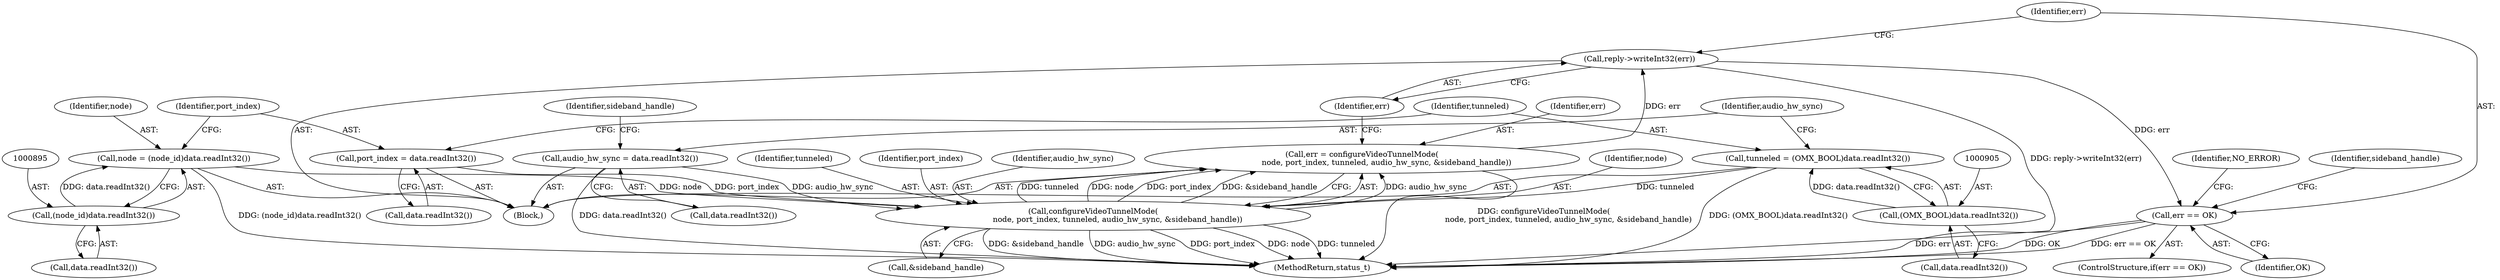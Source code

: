 digraph "0_Android_8d87321b704cb3f88e8cae668937d001fd63d5e3@API" {
"1000925" [label="(Call,reply->writeInt32(err))"];
"1000916" [label="(Call,err = configureVideoTunnelMode(\n                    node, port_index, tunneled, audio_hw_sync, &sideband_handle))"];
"1000918" [label="(Call,configureVideoTunnelMode(\n                    node, port_index, tunneled, audio_hw_sync, &sideband_handle))"];
"1000892" [label="(Call,node = (node_id)data.readInt32())"];
"1000894" [label="(Call,(node_id)data.readInt32())"];
"1000898" [label="(Call,port_index = data.readInt32())"];
"1000902" [label="(Call,tunneled = (OMX_BOOL)data.readInt32())"];
"1000904" [label="(Call,(OMX_BOOL)data.readInt32())"];
"1000908" [label="(Call,audio_hw_sync = data.readInt32())"];
"1000928" [label="(Call,err == OK)"];
"1001207" [label="(MethodReturn,status_t)"];
"1000918" [label="(Call,configureVideoTunnelMode(\n                    node, port_index, tunneled, audio_hw_sync, &sideband_handle))"];
"1000904" [label="(Call,(OMX_BOOL)data.readInt32())"];
"1000935" [label="(Identifier,NO_ERROR)"];
"1000928" [label="(Call,err == OK)"];
"1000925" [label="(Call,reply->writeInt32(err))"];
"1000921" [label="(Identifier,tunneled)"];
"1000898" [label="(Call,port_index = data.readInt32())"];
"1000900" [label="(Call,data.readInt32())"];
"1000902" [label="(Call,tunneled = (OMX_BOOL)data.readInt32())"];
"1000886" [label="(Block,)"];
"1000930" [label="(Identifier,OK)"];
"1000929" [label="(Identifier,err)"];
"1000926" [label="(Identifier,err)"];
"1000910" [label="(Call,data.readInt32())"];
"1000894" [label="(Call,(node_id)data.readInt32())"];
"1000913" [label="(Identifier,sideband_handle)"];
"1000903" [label="(Identifier,tunneled)"];
"1000892" [label="(Call,node = (node_id)data.readInt32())"];
"1000916" [label="(Call,err = configureVideoTunnelMode(\n                    node, port_index, tunneled, audio_hw_sync, &sideband_handle))"];
"1000920" [label="(Identifier,port_index)"];
"1000906" [label="(Call,data.readInt32())"];
"1000917" [label="(Identifier,err)"];
"1000908" [label="(Call,audio_hw_sync = data.readInt32())"];
"1000896" [label="(Call,data.readInt32())"];
"1000893" [label="(Identifier,node)"];
"1000933" [label="(Identifier,sideband_handle)"];
"1000922" [label="(Identifier,audio_hw_sync)"];
"1000923" [label="(Call,&sideband_handle)"];
"1000899" [label="(Identifier,port_index)"];
"1000927" [label="(ControlStructure,if(err == OK))"];
"1000909" [label="(Identifier,audio_hw_sync)"];
"1000919" [label="(Identifier,node)"];
"1000925" -> "1000886"  [label="AST: "];
"1000925" -> "1000926"  [label="CFG: "];
"1000926" -> "1000925"  [label="AST: "];
"1000929" -> "1000925"  [label="CFG: "];
"1000925" -> "1001207"  [label="DDG: reply->writeInt32(err)"];
"1000916" -> "1000925"  [label="DDG: err"];
"1000925" -> "1000928"  [label="DDG: err"];
"1000916" -> "1000886"  [label="AST: "];
"1000916" -> "1000918"  [label="CFG: "];
"1000917" -> "1000916"  [label="AST: "];
"1000918" -> "1000916"  [label="AST: "];
"1000926" -> "1000916"  [label="CFG: "];
"1000916" -> "1001207"  [label="DDG: configureVideoTunnelMode(\n                    node, port_index, tunneled, audio_hw_sync, &sideband_handle)"];
"1000918" -> "1000916"  [label="DDG: audio_hw_sync"];
"1000918" -> "1000916"  [label="DDG: tunneled"];
"1000918" -> "1000916"  [label="DDG: node"];
"1000918" -> "1000916"  [label="DDG: port_index"];
"1000918" -> "1000916"  [label="DDG: &sideband_handle"];
"1000918" -> "1000923"  [label="CFG: "];
"1000919" -> "1000918"  [label="AST: "];
"1000920" -> "1000918"  [label="AST: "];
"1000921" -> "1000918"  [label="AST: "];
"1000922" -> "1000918"  [label="AST: "];
"1000923" -> "1000918"  [label="AST: "];
"1000918" -> "1001207"  [label="DDG: port_index"];
"1000918" -> "1001207"  [label="DDG: node"];
"1000918" -> "1001207"  [label="DDG: tunneled"];
"1000918" -> "1001207"  [label="DDG: &sideband_handle"];
"1000918" -> "1001207"  [label="DDG: audio_hw_sync"];
"1000892" -> "1000918"  [label="DDG: node"];
"1000898" -> "1000918"  [label="DDG: port_index"];
"1000902" -> "1000918"  [label="DDG: tunneled"];
"1000908" -> "1000918"  [label="DDG: audio_hw_sync"];
"1000892" -> "1000886"  [label="AST: "];
"1000892" -> "1000894"  [label="CFG: "];
"1000893" -> "1000892"  [label="AST: "];
"1000894" -> "1000892"  [label="AST: "];
"1000899" -> "1000892"  [label="CFG: "];
"1000892" -> "1001207"  [label="DDG: (node_id)data.readInt32()"];
"1000894" -> "1000892"  [label="DDG: data.readInt32()"];
"1000894" -> "1000896"  [label="CFG: "];
"1000895" -> "1000894"  [label="AST: "];
"1000896" -> "1000894"  [label="AST: "];
"1000898" -> "1000886"  [label="AST: "];
"1000898" -> "1000900"  [label="CFG: "];
"1000899" -> "1000898"  [label="AST: "];
"1000900" -> "1000898"  [label="AST: "];
"1000903" -> "1000898"  [label="CFG: "];
"1000902" -> "1000886"  [label="AST: "];
"1000902" -> "1000904"  [label="CFG: "];
"1000903" -> "1000902"  [label="AST: "];
"1000904" -> "1000902"  [label="AST: "];
"1000909" -> "1000902"  [label="CFG: "];
"1000902" -> "1001207"  [label="DDG: (OMX_BOOL)data.readInt32()"];
"1000904" -> "1000902"  [label="DDG: data.readInt32()"];
"1000904" -> "1000906"  [label="CFG: "];
"1000905" -> "1000904"  [label="AST: "];
"1000906" -> "1000904"  [label="AST: "];
"1000908" -> "1000886"  [label="AST: "];
"1000908" -> "1000910"  [label="CFG: "];
"1000909" -> "1000908"  [label="AST: "];
"1000910" -> "1000908"  [label="AST: "];
"1000913" -> "1000908"  [label="CFG: "];
"1000908" -> "1001207"  [label="DDG: data.readInt32()"];
"1000928" -> "1000927"  [label="AST: "];
"1000928" -> "1000930"  [label="CFG: "];
"1000929" -> "1000928"  [label="AST: "];
"1000930" -> "1000928"  [label="AST: "];
"1000933" -> "1000928"  [label="CFG: "];
"1000935" -> "1000928"  [label="CFG: "];
"1000928" -> "1001207"  [label="DDG: err"];
"1000928" -> "1001207"  [label="DDG: OK"];
"1000928" -> "1001207"  [label="DDG: err == OK"];
}
